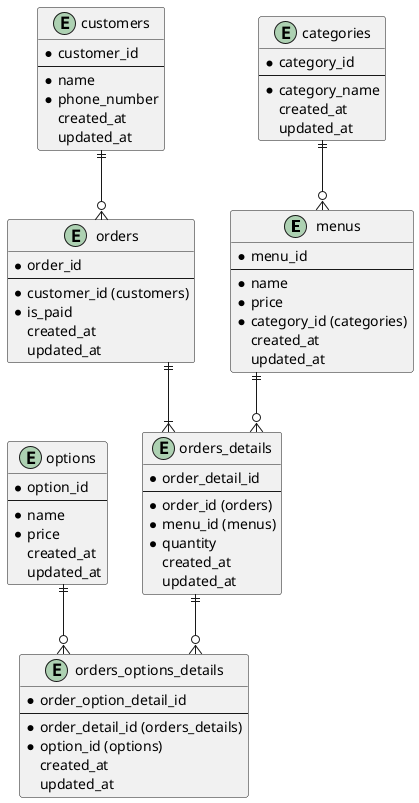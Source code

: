 @startuml erd
' PlantUML参考：https://www.gunshi.info/entry/2022/04/05/005934
' 命名規則：https://qiita.com/genzouw/items/35022fa96c120e67c637

skinparam linetype ortho

entity "menus" as menus {
  * menu_id
  --
  * name
  * price
  * category_id (categories)
  created_at
  updated_at
}

entity "categories" as categories {
  * category_id
  --
  * category_name
  created_at
  updated_at
}

entity "customers" as customers {
  * customer_id
  --
  * name
  * phone_number
  created_at
  updated_at
}

entity "orders" as orders {
  * order_id
  --
  * customer_id (customers)
  * is_paid
  created_at
  updated_at
}

entity "orders_details" as orders_details {
  * order_detail_id
  --
  * order_id (orders)
  * menu_id (menus)
  * quantity
  created_at
  updated_at
}

entity "options" as options {
  * option_id
  --
  * name
  * price
  created_at
  updated_at
}

entity "orders_options_details" as orders_options_details {
  * order_option_detail_id
  --
  * order_detail_id (orders_details)
  * option_id (options)
  created_at
  updated_at
}

customers ||--o{ orders
orders ||--|{ orders_details
menus ||--o{ orders_details
categories ||--o{ menus
orders_details ||--o{ orders_options_details
options ||--o{ orders_options_details

@enduml